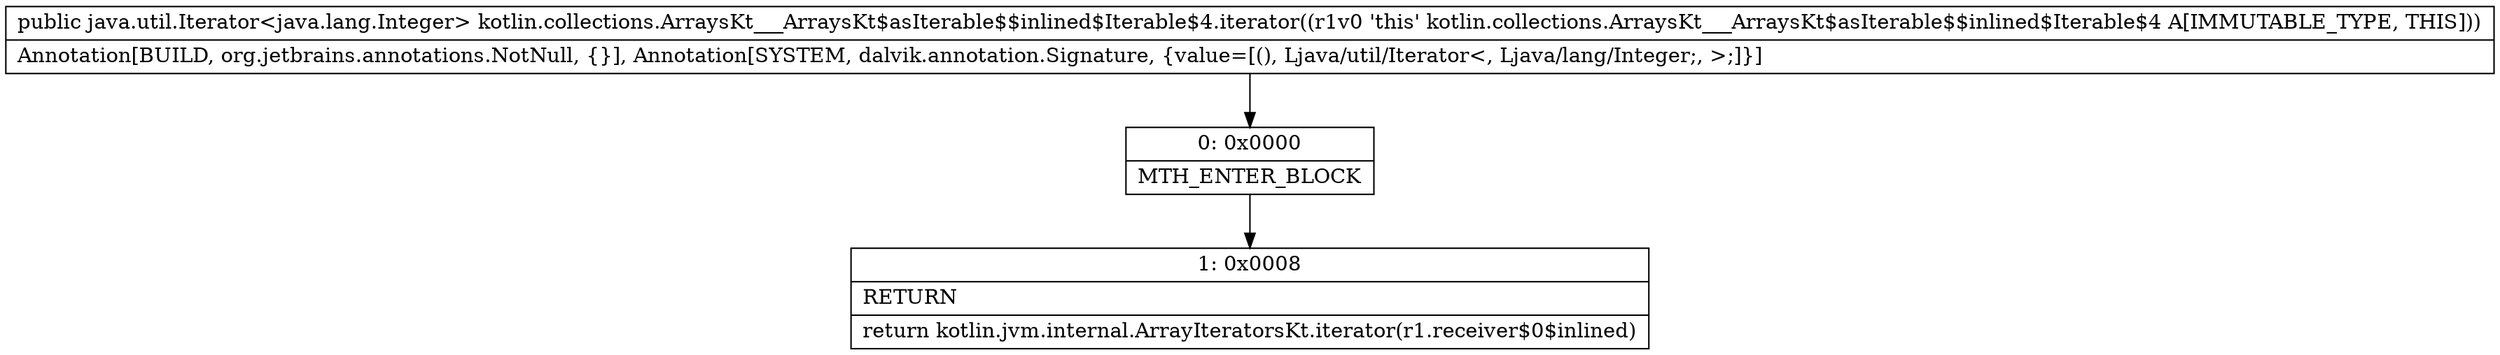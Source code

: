 digraph "CFG forkotlin.collections.ArraysKt___ArraysKt$asIterable$$inlined$Iterable$4.iterator()Ljava\/util\/Iterator;" {
Node_0 [shape=record,label="{0\:\ 0x0000|MTH_ENTER_BLOCK\l}"];
Node_1 [shape=record,label="{1\:\ 0x0008|RETURN\l|return kotlin.jvm.internal.ArrayIteratorsKt.iterator(r1.receiver$0$inlined)\l}"];
MethodNode[shape=record,label="{public java.util.Iterator\<java.lang.Integer\> kotlin.collections.ArraysKt___ArraysKt$asIterable$$inlined$Iterable$4.iterator((r1v0 'this' kotlin.collections.ArraysKt___ArraysKt$asIterable$$inlined$Iterable$4 A[IMMUTABLE_TYPE, THIS]))  | Annotation[BUILD, org.jetbrains.annotations.NotNull, \{\}], Annotation[SYSTEM, dalvik.annotation.Signature, \{value=[(), Ljava\/util\/Iterator\<, Ljava\/lang\/Integer;, \>;]\}]\l}"];
MethodNode -> Node_0;
Node_0 -> Node_1;
}

